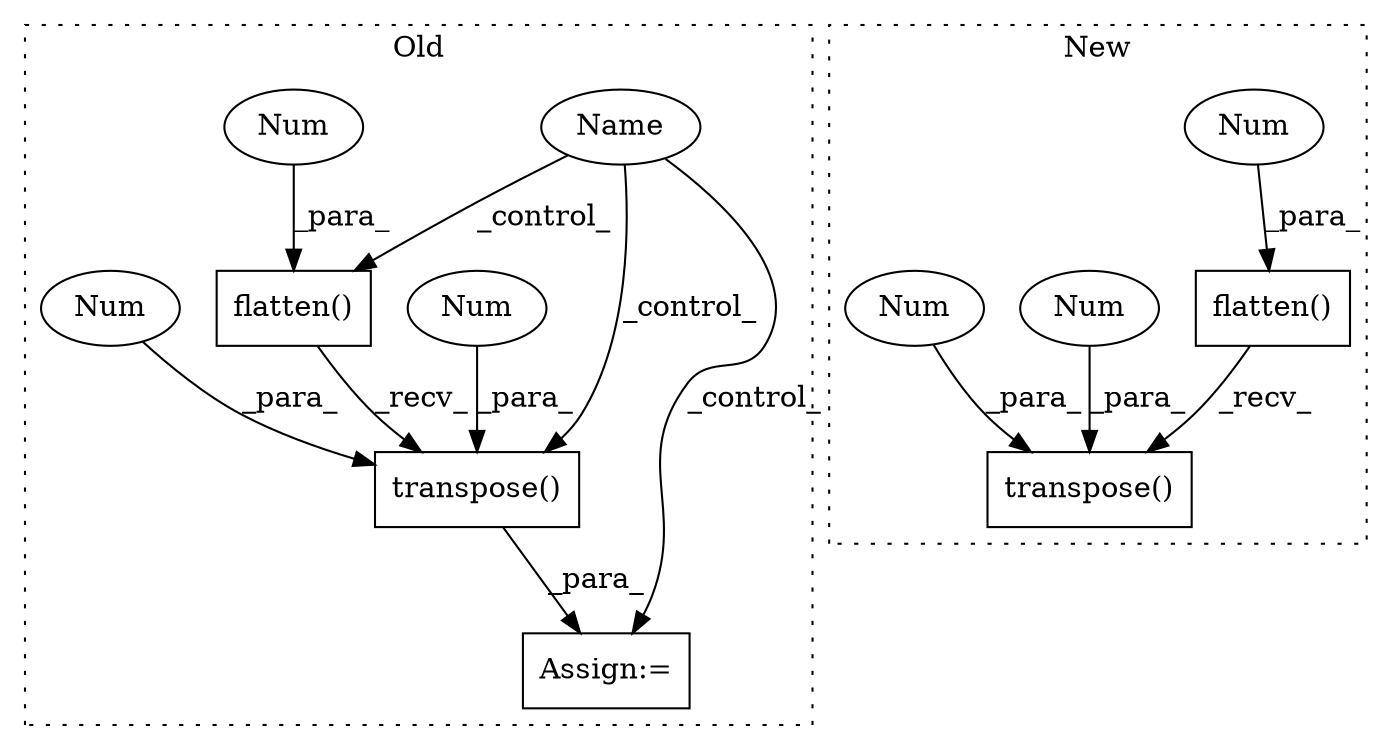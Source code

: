 digraph G {
subgraph cluster0 {
1 [label="flatten()" a="75" s="1469,1480" l="10,1" shape="box"];
3 [label="Assign:=" a="68" s="1466" l="3" shape="box"];
5 [label="Num" a="76" s="1479" l="1" shape="ellipse"];
6 [label="Name" a="87" s="1439" l="12" shape="ellipse"];
7 [label="transpose()" a="75" s="1469,1496" l="23,1" shape="box"];
10 [label="Num" a="76" s="1495" l="1" shape="ellipse"];
11 [label="Num" a="76" s="1492" l="1" shape="ellipse"];
label = "Old";
style="dotted";
}
subgraph cluster1 {
2 [label="flatten()" a="75" s="2032,2054" l="21,1" shape="box"];
4 [label="Num" a="76" s="2053" l="1" shape="ellipse"];
8 [label="transpose()" a="75" s="2032,2070" l="34,1" shape="box"];
9 [label="Num" a="76" s="2069" l="1" shape="ellipse"];
12 [label="Num" a="76" s="2066" l="1" shape="ellipse"];
label = "New";
style="dotted";
}
1 -> 7 [label="_recv_"];
2 -> 8 [label="_recv_"];
4 -> 2 [label="_para_"];
5 -> 1 [label="_para_"];
6 -> 1 [label="_control_"];
6 -> 3 [label="_control_"];
6 -> 7 [label="_control_"];
7 -> 3 [label="_para_"];
9 -> 8 [label="_para_"];
10 -> 7 [label="_para_"];
11 -> 7 [label="_para_"];
12 -> 8 [label="_para_"];
}